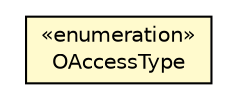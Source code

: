 #!/usr/local/bin/dot
#
# Class diagram 
# Generated by UMLGraph version R5_6-24-gf6e263 (http://www.umlgraph.org/)
#

digraph G {
	edge [fontname="Helvetica",fontsize=10,labelfontname="Helvetica",labelfontsize=10];
	node [fontname="Helvetica",fontsize=10,shape=plaintext];
	nodesep=0.25;
	ranksep=0.5;
	// com.orientechnologies.orient.core.annotation.OAccess.OAccessType
	c1468944 [label=<<table title="com.orientechnologies.orient.core.annotation.OAccess.OAccessType" border="0" cellborder="1" cellspacing="0" cellpadding="2" port="p" bgcolor="lemonChiffon" href="./OAccess.OAccessType.html">
		<tr><td><table border="0" cellspacing="0" cellpadding="1">
<tr><td align="center" balign="center"> &#171;enumeration&#187; </td></tr>
<tr><td align="center" balign="center"> OAccessType </td></tr>
		</table></td></tr>
		</table>>, URL="./OAccess.OAccessType.html", fontname="Helvetica", fontcolor="black", fontsize=10.0];
}

